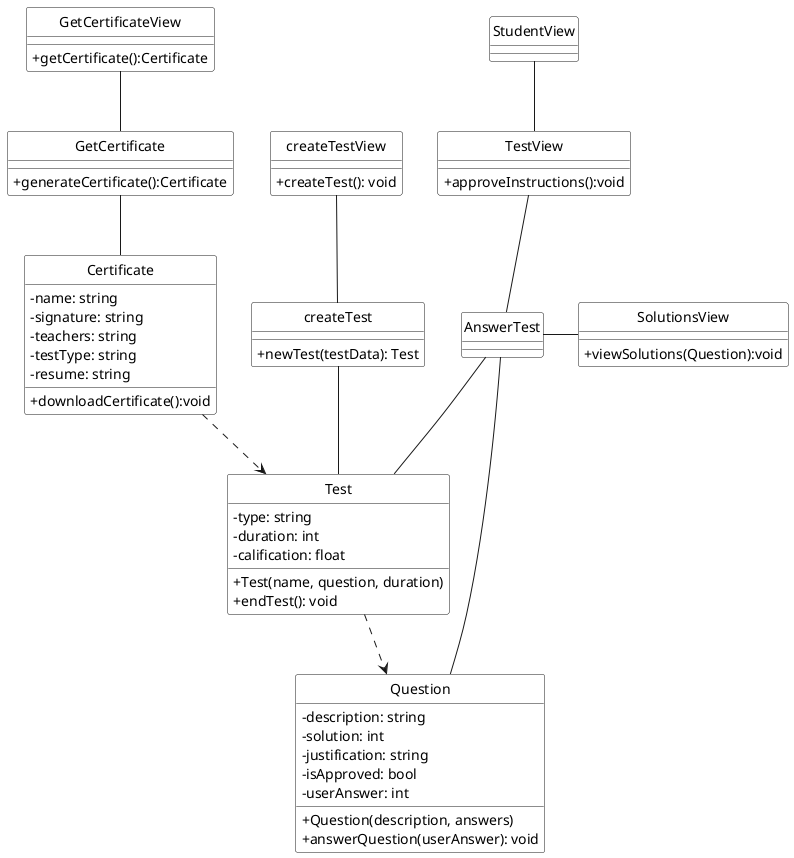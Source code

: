 @startuml DIAGRAMA_CLASES
skinparam ClassBackgroundColor white
skinparam classAttributeIconSize 0
hide circle

class Test {
    - type: string
    - duration: int
    - calification: float
    + Test(name, question, duration)
    + endTest(): void
}

class Question{
    - description: string
    - solution: int
    - justification: string
    - isApproved: bool
    - userAnswer: int
    + Question(description, answers)
    + answerQuestion(userAnswer): void
}

class Certificate {
    - name: string
    - signature: string
    - teachers: string
    - testType: string
    - resume: string
    + downloadCertificate():void
}

class createTestView{
    + createTest(): void
}

class createTest{
    + newTest(testData): Test
}

class StudentView {

}

class TestView {
    + approveInstructions():void
}

class AnswerTest {

}

class SolutionsView {
    + viewSolutions(Question):void
}

class GetCertificateView {
    + getCertificate():Certificate
}

class GetCertificate {
    + generateCertificate():Certificate
}

' 
createTestView -- createTest
createTest -- Test
StudentView -- TestView
TestView -- AnswerTest
AnswerTest -r- SolutionsView
AnswerTest -- Test 
AnswerTest -- Question
GetCertificateView -- GetCertificate
GetCertificate -- Certificate

' Dependencias

Certificate ..> Test
Test ..> Question

@enduml